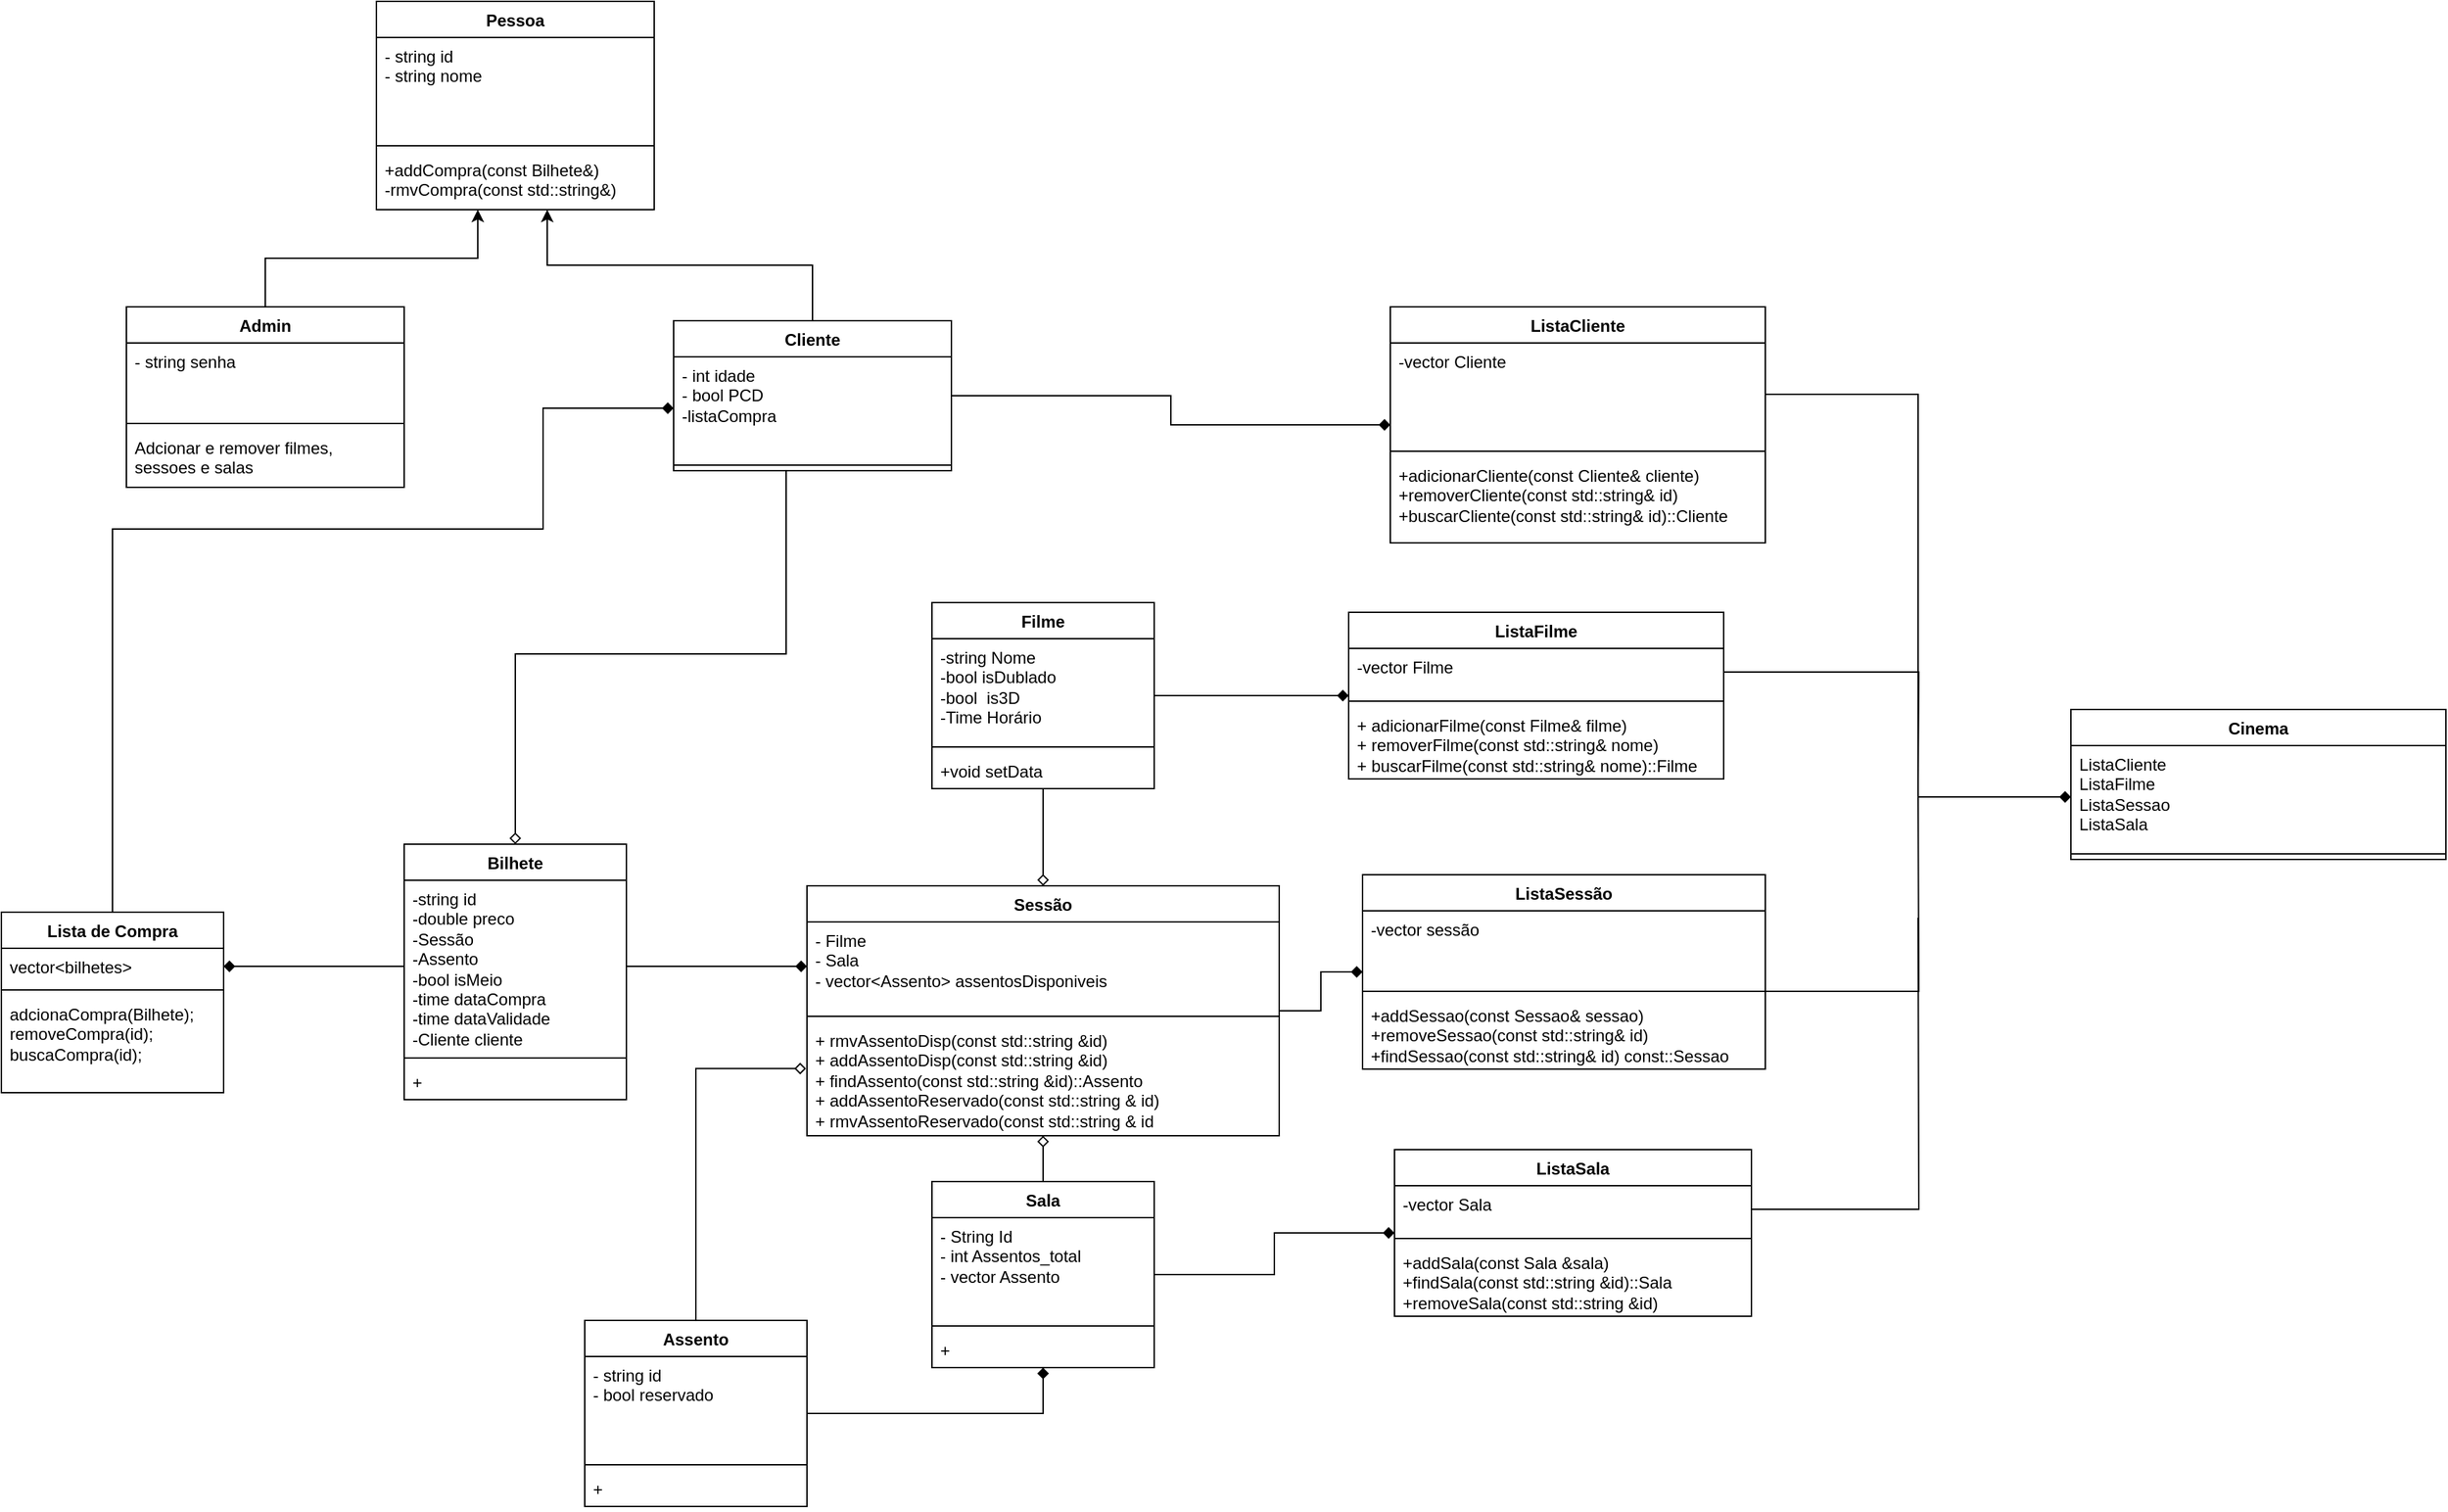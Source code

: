 <mxfile version="21.2.9" type="github">
  <diagram id="C5RBs43oDa-KdzZeNtuy" name="Page-1">
    <mxGraphModel dx="2265" dy="1929" grid="1" gridSize="10" guides="1" tooltips="1" connect="1" arrows="1" fold="1" page="1" pageScale="1" pageWidth="827" pageHeight="1169" math="0" shadow="0">
      <root>
        <mxCell id="WIyWlLk6GJQsqaUBKTNV-0" />
        <mxCell id="WIyWlLk6GJQsqaUBKTNV-1" parent="WIyWlLk6GJQsqaUBKTNV-0" />
        <mxCell id="PjCwP9OtTz2GmSXgC4Xh-1" style="edgeStyle=orthogonalEdgeStyle;rounded=0;orthogonalLoop=1;jettySize=auto;html=1;entryX=0.405;entryY=0.934;entryDx=0;entryDy=0;endArrow=none;endFill=0;startArrow=diamond;startFill=0;entryPerimeter=0;" parent="WIyWlLk6GJQsqaUBKTNV-1" source="yS6cddANVs2h5f-Jkvrk-9" target="yS6cddANVs2h5f-Jkvrk-15" edge="1">
          <mxGeometry relative="1" as="geometry">
            <Array as="points">
              <mxPoint x="100" y="120" />
              <mxPoint x="295" y="120" />
            </Array>
          </mxGeometry>
        </mxCell>
        <mxCell id="yS6cddANVs2h5f-Jkvrk-9" value="Bilhete" style="swimlane;fontStyle=1;align=center;verticalAlign=top;childLayout=stackLayout;horizontal=1;startSize=26;horizontalStack=0;resizeParent=1;resizeParentMax=0;resizeLast=0;collapsible=1;marginBottom=0;whiteSpace=wrap;html=1;" parent="WIyWlLk6GJQsqaUBKTNV-1" vertex="1">
          <mxGeometry x="20" y="257" width="160" height="184" as="geometry" />
        </mxCell>
        <mxCell id="yS6cddANVs2h5f-Jkvrk-10" value="-string id&lt;br&gt;-double preco&lt;br&gt;&lt;div&gt;-Sessão&lt;/div&gt;&lt;div&gt;-Assento&lt;br&gt;&lt;/div&gt;&lt;div&gt;-bool isMeio&lt;/div&gt;&lt;div&gt;-time dataCompra&lt;/div&gt;&lt;div&gt;-time dataValidade&lt;br&gt;&lt;/div&gt;&lt;div&gt;-Cliente cliente&lt;br&gt;&lt;/div&gt;" style="text;strokeColor=none;fillColor=none;align=left;verticalAlign=top;spacingLeft=4;spacingRight=4;overflow=hidden;rotatable=0;points=[[0,0.5],[1,0.5]];portConstraint=eastwest;whiteSpace=wrap;html=1;" parent="yS6cddANVs2h5f-Jkvrk-9" vertex="1">
          <mxGeometry y="26" width="160" height="124" as="geometry" />
        </mxCell>
        <mxCell id="yS6cddANVs2h5f-Jkvrk-11" value="" style="line;strokeWidth=1;fillColor=none;align=left;verticalAlign=middle;spacingTop=-1;spacingLeft=3;spacingRight=3;rotatable=0;labelPosition=right;points=[];portConstraint=eastwest;strokeColor=inherit;" parent="yS6cddANVs2h5f-Jkvrk-9" vertex="1">
          <mxGeometry y="150" width="160" height="8" as="geometry" />
        </mxCell>
        <mxCell id="yS6cddANVs2h5f-Jkvrk-12" value="+" style="text;strokeColor=none;fillColor=none;align=left;verticalAlign=top;spacingLeft=4;spacingRight=4;overflow=hidden;rotatable=0;points=[[0,0.5],[1,0.5]];portConstraint=eastwest;whiteSpace=wrap;html=1;" parent="yS6cddANVs2h5f-Jkvrk-9" vertex="1">
          <mxGeometry y="158" width="160" height="26" as="geometry" />
        </mxCell>
        <mxCell id="ZfpW1it_r-TIT_-yFjK1-10" style="edgeStyle=orthogonalEdgeStyle;rounded=0;orthogonalLoop=1;jettySize=auto;html=1;entryX=0.615;entryY=1;entryDx=0;entryDy=0;entryPerimeter=0;" edge="1" parent="WIyWlLk6GJQsqaUBKTNV-1" source="yS6cddANVs2h5f-Jkvrk-13" target="ZfpW1it_r-TIT_-yFjK1-4">
          <mxGeometry relative="1" as="geometry" />
        </mxCell>
        <mxCell id="yS6cddANVs2h5f-Jkvrk-13" value="Cliente" style="swimlane;fontStyle=1;align=center;verticalAlign=top;childLayout=stackLayout;horizontal=1;startSize=26;horizontalStack=0;resizeParent=1;resizeParentMax=0;resizeLast=0;collapsible=1;marginBottom=0;whiteSpace=wrap;html=1;" parent="WIyWlLk6GJQsqaUBKTNV-1" vertex="1">
          <mxGeometry x="214" y="-120" width="200" height="108" as="geometry" />
        </mxCell>
        <mxCell id="yS6cddANVs2h5f-Jkvrk-14" value="&lt;div&gt;- int idade&lt;/div&gt;&lt;div&gt;- bool PCD&lt;br&gt;&lt;/div&gt;&lt;div&gt;-listaCompra&lt;br&gt;&lt;/div&gt;" style="text;strokeColor=none;fillColor=none;align=left;verticalAlign=top;spacingLeft=4;spacingRight=4;overflow=hidden;rotatable=0;points=[[0,0.5],[1,0.5]];portConstraint=eastwest;whiteSpace=wrap;html=1;" parent="yS6cddANVs2h5f-Jkvrk-13" vertex="1">
          <mxGeometry y="26" width="200" height="74" as="geometry" />
        </mxCell>
        <mxCell id="yS6cddANVs2h5f-Jkvrk-15" value="" style="line;strokeWidth=1;fillColor=none;align=left;verticalAlign=middle;spacingTop=-1;spacingLeft=3;spacingRight=3;rotatable=0;labelPosition=right;points=[];portConstraint=eastwest;strokeColor=inherit;" parent="yS6cddANVs2h5f-Jkvrk-13" vertex="1">
          <mxGeometry y="100" width="200" height="8" as="geometry" />
        </mxCell>
        <mxCell id="PjCwP9OtTz2GmSXgC4Xh-6" style="edgeStyle=orthogonalEdgeStyle;rounded=0;orthogonalLoop=1;jettySize=auto;html=1;endArrow=diamond;endFill=0;" parent="WIyWlLk6GJQsqaUBKTNV-1" source="yS6cddANVs2h5f-Jkvrk-17" target="yS6cddANVs2h5f-Jkvrk-23" edge="1">
          <mxGeometry relative="1" as="geometry">
            <mxPoint x="560" y="270" as="targetPoint" />
          </mxGeometry>
        </mxCell>
        <mxCell id="yS6cddANVs2h5f-Jkvrk-17" value="Filme" style="swimlane;fontStyle=1;align=center;verticalAlign=top;childLayout=stackLayout;horizontal=1;startSize=26;horizontalStack=0;resizeParent=1;resizeParentMax=0;resizeLast=0;collapsible=1;marginBottom=0;whiteSpace=wrap;html=1;" parent="WIyWlLk6GJQsqaUBKTNV-1" vertex="1">
          <mxGeometry x="400" y="83" width="160" height="134" as="geometry" />
        </mxCell>
        <mxCell id="yS6cddANVs2h5f-Jkvrk-18" value="-string Nome&lt;br&gt;-bool isDublado&lt;br&gt;-bool&amp;nbsp; is3D&lt;br&gt;-Time Horário" style="text;strokeColor=none;fillColor=none;align=left;verticalAlign=top;spacingLeft=4;spacingRight=4;overflow=hidden;rotatable=0;points=[[0,0.5],[1,0.5]];portConstraint=eastwest;whiteSpace=wrap;html=1;" parent="yS6cddANVs2h5f-Jkvrk-17" vertex="1">
          <mxGeometry y="26" width="160" height="74" as="geometry" />
        </mxCell>
        <mxCell id="yS6cddANVs2h5f-Jkvrk-19" value="" style="line;strokeWidth=1;fillColor=none;align=left;verticalAlign=middle;spacingTop=-1;spacingLeft=3;spacingRight=3;rotatable=0;labelPosition=right;points=[];portConstraint=eastwest;strokeColor=inherit;" parent="yS6cddANVs2h5f-Jkvrk-17" vertex="1">
          <mxGeometry y="100" width="160" height="8" as="geometry" />
        </mxCell>
        <mxCell id="yS6cddANVs2h5f-Jkvrk-20" value="+void setData" style="text;strokeColor=none;fillColor=none;align=left;verticalAlign=top;spacingLeft=4;spacingRight=4;overflow=hidden;rotatable=0;points=[[0,0.5],[1,0.5]];portConstraint=eastwest;whiteSpace=wrap;html=1;" parent="yS6cddANVs2h5f-Jkvrk-17" vertex="1">
          <mxGeometry y="108" width="160" height="26" as="geometry" />
        </mxCell>
        <mxCell id="yS6cddANVs2h5f-Jkvrk-23" value="Sessão" style="swimlane;fontStyle=1;align=center;verticalAlign=top;childLayout=stackLayout;horizontal=1;startSize=26;horizontalStack=0;resizeParent=1;resizeParentMax=0;resizeLast=0;collapsible=1;marginBottom=0;whiteSpace=wrap;html=1;" parent="WIyWlLk6GJQsqaUBKTNV-1" vertex="1">
          <mxGeometry x="310" y="287" width="340" height="180" as="geometry" />
        </mxCell>
        <mxCell id="yS6cddANVs2h5f-Jkvrk-24" value="- Filme&lt;br&gt;- Sala&lt;br&gt;- vector&amp;lt;Assento&amp;gt; assentosDisponiveis" style="text;strokeColor=none;fillColor=none;align=left;verticalAlign=top;spacingLeft=4;spacingRight=4;overflow=hidden;rotatable=0;points=[[0,0.5],[1,0.5]];portConstraint=eastwest;whiteSpace=wrap;html=1;" parent="yS6cddANVs2h5f-Jkvrk-23" vertex="1">
          <mxGeometry y="26" width="340" height="64" as="geometry" />
        </mxCell>
        <mxCell id="yS6cddANVs2h5f-Jkvrk-25" value="" style="line;strokeWidth=1;fillColor=none;align=left;verticalAlign=middle;spacingTop=-1;spacingLeft=3;spacingRight=3;rotatable=0;labelPosition=right;points=[];portConstraint=eastwest;strokeColor=inherit;" parent="yS6cddANVs2h5f-Jkvrk-23" vertex="1">
          <mxGeometry y="90" width="340" height="8" as="geometry" />
        </mxCell>
        <mxCell id="yS6cddANVs2h5f-Jkvrk-26" value="+ rmvAssentoDisp(const std::string &amp;amp;id)&lt;div&gt;+ addAssentoDisp(const std::string &amp;amp;id)&lt;/div&gt;&lt;div&gt;+ findAssento(const std::string &amp;amp;id)::Assento&lt;/div&gt;&lt;div&gt;+ addAssentoReservado(const std::string &amp;amp; id)&lt;/div&gt;&lt;div&gt;+ rmvAssentoReservado(const std::string &amp;amp; id&lt;/div&gt;" style="text;strokeColor=none;fillColor=none;align=left;verticalAlign=top;spacingLeft=4;spacingRight=4;overflow=hidden;rotatable=0;points=[[0,0.5],[1,0.5]];portConstraint=eastwest;whiteSpace=wrap;html=1;" parent="yS6cddANVs2h5f-Jkvrk-23" vertex="1">
          <mxGeometry y="98" width="340" height="82" as="geometry" />
        </mxCell>
        <mxCell id="gPRzWrRu_efM5YnY7u7A-12" style="edgeStyle=orthogonalEdgeStyle;shape=connector;rounded=0;orthogonalLoop=1;jettySize=auto;html=1;entryX=0.5;entryY=1;entryDx=0;entryDy=0;labelBackgroundColor=default;strokeColor=default;fontFamily=Helvetica;fontSize=11;fontColor=default;endArrow=diamond;endFill=1;" parent="WIyWlLk6GJQsqaUBKTNV-1" source="yS6cddANVs2h5f-Jkvrk-30" target="gPRzWrRu_efM5YnY7u7A-0" edge="1">
          <mxGeometry relative="1" as="geometry" />
        </mxCell>
        <mxCell id="PjCwP9OtTz2GmSXgC4Xh-2" style="edgeStyle=orthogonalEdgeStyle;rounded=0;orthogonalLoop=1;jettySize=auto;html=1;entryX=-0.002;entryY=0.41;entryDx=0;entryDy=0;entryPerimeter=0;endArrow=diamond;endFill=0;" parent="WIyWlLk6GJQsqaUBKTNV-1" source="yS6cddANVs2h5f-Jkvrk-30" target="yS6cddANVs2h5f-Jkvrk-26" edge="1">
          <mxGeometry relative="1" as="geometry" />
        </mxCell>
        <mxCell id="yS6cddANVs2h5f-Jkvrk-30" value="Assento" style="swimlane;fontStyle=1;align=center;verticalAlign=top;childLayout=stackLayout;horizontal=1;startSize=26;horizontalStack=0;resizeParent=1;resizeParentMax=0;resizeLast=0;collapsible=1;marginBottom=0;whiteSpace=wrap;html=1;" parent="WIyWlLk6GJQsqaUBKTNV-1" vertex="1">
          <mxGeometry x="150" y="600" width="160" height="134" as="geometry" />
        </mxCell>
        <mxCell id="yS6cddANVs2h5f-Jkvrk-31" value="&lt;div&gt;- string id&lt;/div&gt;&lt;div&gt;- bool reservado&lt;br&gt;&lt;/div&gt;" style="text;strokeColor=none;fillColor=none;align=left;verticalAlign=top;spacingLeft=4;spacingRight=4;overflow=hidden;rotatable=0;points=[[0,0.5],[1,0.5]];portConstraint=eastwest;whiteSpace=wrap;html=1;" parent="yS6cddANVs2h5f-Jkvrk-30" vertex="1">
          <mxGeometry y="26" width="160" height="74" as="geometry" />
        </mxCell>
        <mxCell id="yS6cddANVs2h5f-Jkvrk-32" value="" style="line;strokeWidth=1;fillColor=none;align=left;verticalAlign=middle;spacingTop=-1;spacingLeft=3;spacingRight=3;rotatable=0;labelPosition=right;points=[];portConstraint=eastwest;strokeColor=inherit;" parent="yS6cddANVs2h5f-Jkvrk-30" vertex="1">
          <mxGeometry y="100" width="160" height="8" as="geometry" />
        </mxCell>
        <mxCell id="yS6cddANVs2h5f-Jkvrk-33" value="+" style="text;strokeColor=none;fillColor=none;align=left;verticalAlign=top;spacingLeft=4;spacingRight=4;overflow=hidden;rotatable=0;points=[[0,0.5],[1,0.5]];portConstraint=eastwest;whiteSpace=wrap;html=1;" parent="yS6cddANVs2h5f-Jkvrk-30" vertex="1">
          <mxGeometry y="108" width="160" height="26" as="geometry" />
        </mxCell>
        <mxCell id="F17DJGmiEt1r4jLCdQyZ-0" style="edgeStyle=orthogonalEdgeStyle;rounded=0;orthogonalLoop=1;jettySize=auto;html=1;entryX=0.5;entryY=1;entryDx=0;entryDy=0;endArrow=diamond;endFill=0;" parent="WIyWlLk6GJQsqaUBKTNV-1" source="gPRzWrRu_efM5YnY7u7A-0" target="yS6cddANVs2h5f-Jkvrk-23" edge="1">
          <mxGeometry relative="1" as="geometry" />
        </mxCell>
        <mxCell id="gPRzWrRu_efM5YnY7u7A-0" value="Sala" style="swimlane;fontStyle=1;align=center;verticalAlign=top;childLayout=stackLayout;horizontal=1;startSize=26;horizontalStack=0;resizeParent=1;resizeParentMax=0;resizeLast=0;collapsible=1;marginBottom=0;whiteSpace=wrap;html=1;" parent="WIyWlLk6GJQsqaUBKTNV-1" vertex="1">
          <mxGeometry x="400" y="500" width="160" height="134" as="geometry" />
        </mxCell>
        <mxCell id="gPRzWrRu_efM5YnY7u7A-1" value="&lt;div&gt;- String Id&lt;/div&gt;&lt;div&gt;- int Assentos_total&lt;/div&gt;&lt;div&gt;- vector Assento&lt;br&gt;&lt;/div&gt;" style="text;strokeColor=none;fillColor=none;align=left;verticalAlign=top;spacingLeft=4;spacingRight=4;overflow=hidden;rotatable=0;points=[[0,0.5],[1,0.5]];portConstraint=eastwest;whiteSpace=wrap;html=1;" parent="gPRzWrRu_efM5YnY7u7A-0" vertex="1">
          <mxGeometry y="26" width="160" height="74" as="geometry" />
        </mxCell>
        <mxCell id="gPRzWrRu_efM5YnY7u7A-2" value="" style="line;strokeWidth=1;fillColor=none;align=left;verticalAlign=middle;spacingTop=-1;spacingLeft=3;spacingRight=3;rotatable=0;labelPosition=right;points=[];portConstraint=eastwest;strokeColor=inherit;" parent="gPRzWrRu_efM5YnY7u7A-0" vertex="1">
          <mxGeometry y="100" width="160" height="8" as="geometry" />
        </mxCell>
        <mxCell id="gPRzWrRu_efM5YnY7u7A-3" value="+" style="text;strokeColor=none;fillColor=none;align=left;verticalAlign=top;spacingLeft=4;spacingRight=4;overflow=hidden;rotatable=0;points=[[0,0.5],[1,0.5]];portConstraint=eastwest;whiteSpace=wrap;html=1;" parent="gPRzWrRu_efM5YnY7u7A-0" vertex="1">
          <mxGeometry y="108" width="160" height="26" as="geometry" />
        </mxCell>
        <mxCell id="gPRzWrRu_efM5YnY7u7A-14" value="ListaCliente" style="swimlane;fontStyle=1;align=center;verticalAlign=top;childLayout=stackLayout;horizontal=1;startSize=26;horizontalStack=0;resizeParent=1;resizeParentMax=0;resizeLast=0;collapsible=1;marginBottom=0;whiteSpace=wrap;html=1;" parent="WIyWlLk6GJQsqaUBKTNV-1" vertex="1">
          <mxGeometry x="730" y="-130" width="270" height="170" as="geometry" />
        </mxCell>
        <mxCell id="gPRzWrRu_efM5YnY7u7A-15" value="-vector Cliente" style="text;strokeColor=none;fillColor=none;align=left;verticalAlign=top;spacingLeft=4;spacingRight=4;overflow=hidden;rotatable=0;points=[[0,0.5],[1,0.5]];portConstraint=eastwest;whiteSpace=wrap;html=1;" parent="gPRzWrRu_efM5YnY7u7A-14" vertex="1">
          <mxGeometry y="26" width="270" height="74" as="geometry" />
        </mxCell>
        <mxCell id="gPRzWrRu_efM5YnY7u7A-16" value="" style="line;strokeWidth=1;fillColor=none;align=left;verticalAlign=middle;spacingTop=-1;spacingLeft=3;spacingRight=3;rotatable=0;labelPosition=right;points=[];portConstraint=eastwest;strokeColor=inherit;" parent="gPRzWrRu_efM5YnY7u7A-14" vertex="1">
          <mxGeometry y="100" width="270" height="8" as="geometry" />
        </mxCell>
        <mxCell id="gPRzWrRu_efM5YnY7u7A-17" value="+adicionarCliente(const Cliente&amp;amp; cliente)&lt;br&gt;+removerCliente(const std::string&amp;amp; id)&lt;br&gt;+buscarCliente(const std::string&amp;amp; id)::Cliente" style="text;strokeColor=none;fillColor=none;align=left;verticalAlign=top;spacingLeft=4;spacingRight=4;overflow=hidden;rotatable=0;points=[[0,0.5],[1,0.5]];portConstraint=eastwest;whiteSpace=wrap;html=1;" parent="gPRzWrRu_efM5YnY7u7A-14" vertex="1">
          <mxGeometry y="108" width="270" height="62" as="geometry" />
        </mxCell>
        <mxCell id="gPRzWrRu_efM5YnY7u7A-20" value="ListaFilme" style="swimlane;fontStyle=1;align=center;verticalAlign=top;childLayout=stackLayout;horizontal=1;startSize=26;horizontalStack=0;resizeParent=1;resizeParentMax=0;resizeLast=0;collapsible=1;marginBottom=0;whiteSpace=wrap;html=1;" parent="WIyWlLk6GJQsqaUBKTNV-1" vertex="1">
          <mxGeometry x="700" y="90" width="270" height="120" as="geometry" />
        </mxCell>
        <mxCell id="ZfpW1it_r-TIT_-yFjK1-21" style="edgeStyle=orthogonalEdgeStyle;rounded=0;orthogonalLoop=1;jettySize=auto;html=1;endArrow=none;endFill=0;" edge="1" parent="gPRzWrRu_efM5YnY7u7A-20" source="gPRzWrRu_efM5YnY7u7A-21">
          <mxGeometry relative="1" as="geometry">
            <mxPoint x="410" y="120" as="targetPoint" />
          </mxGeometry>
        </mxCell>
        <mxCell id="gPRzWrRu_efM5YnY7u7A-21" value="-vector Filme" style="text;strokeColor=none;fillColor=none;align=left;verticalAlign=top;spacingLeft=4;spacingRight=4;overflow=hidden;rotatable=0;points=[[0,0.5],[1,0.5]];portConstraint=eastwest;whiteSpace=wrap;html=1;" parent="gPRzWrRu_efM5YnY7u7A-20" vertex="1">
          <mxGeometry y="26" width="270" height="34" as="geometry" />
        </mxCell>
        <mxCell id="gPRzWrRu_efM5YnY7u7A-22" value="" style="line;strokeWidth=1;fillColor=none;align=left;verticalAlign=middle;spacingTop=-1;spacingLeft=3;spacingRight=3;rotatable=0;labelPosition=right;points=[];portConstraint=eastwest;strokeColor=inherit;" parent="gPRzWrRu_efM5YnY7u7A-20" vertex="1">
          <mxGeometry y="60" width="270" height="8" as="geometry" />
        </mxCell>
        <mxCell id="gPRzWrRu_efM5YnY7u7A-23" value="+ adicionarFilme(const Filme&amp;amp; filme)&lt;div&gt;+ removerFilme(const std::string&amp;amp; nome)&lt;/div&gt;&lt;div&gt;+ buscarFilme(const std::string&amp;amp; nome)::Filme&lt;/div&gt;" style="text;strokeColor=none;fillColor=none;align=left;verticalAlign=top;spacingLeft=4;spacingRight=4;overflow=hidden;rotatable=0;points=[[0,0.5],[1,0.5]];portConstraint=eastwest;whiteSpace=wrap;html=1;" parent="gPRzWrRu_efM5YnY7u7A-20" vertex="1">
          <mxGeometry y="68" width="270" height="52" as="geometry" />
        </mxCell>
        <mxCell id="gPRzWrRu_efM5YnY7u7A-25" style="edgeStyle=orthogonalEdgeStyle;shape=connector;rounded=0;orthogonalLoop=1;jettySize=auto;html=1;labelBackgroundColor=default;strokeColor=default;fontFamily=Helvetica;fontSize=11;fontColor=default;endArrow=diamond;endFill=1;" parent="WIyWlLk6GJQsqaUBKTNV-1" source="yS6cddANVs2h5f-Jkvrk-17" target="gPRzWrRu_efM5YnY7u7A-20" edge="1">
          <mxGeometry relative="1" as="geometry" />
        </mxCell>
        <mxCell id="gPRzWrRu_efM5YnY7u7A-26" value="ListaSala" style="swimlane;fontStyle=1;align=center;verticalAlign=top;childLayout=stackLayout;horizontal=1;startSize=26;horizontalStack=0;resizeParent=1;resizeParentMax=0;resizeLast=0;collapsible=1;marginBottom=0;whiteSpace=wrap;html=1;" parent="WIyWlLk6GJQsqaUBKTNV-1" vertex="1">
          <mxGeometry x="733" y="477" width="257" height="120" as="geometry" />
        </mxCell>
        <mxCell id="ZfpW1it_r-TIT_-yFjK1-23" style="edgeStyle=orthogonalEdgeStyle;rounded=0;orthogonalLoop=1;jettySize=auto;html=1;endArrow=none;endFill=0;" edge="1" parent="gPRzWrRu_efM5YnY7u7A-26" source="gPRzWrRu_efM5YnY7u7A-27">
          <mxGeometry relative="1" as="geometry">
            <mxPoint x="377" y="-167" as="targetPoint" />
          </mxGeometry>
        </mxCell>
        <mxCell id="gPRzWrRu_efM5YnY7u7A-27" value="-vector Sala" style="text;strokeColor=none;fillColor=none;align=left;verticalAlign=top;spacingLeft=4;spacingRight=4;overflow=hidden;rotatable=0;points=[[0,0.5],[1,0.5]];portConstraint=eastwest;whiteSpace=wrap;html=1;" parent="gPRzWrRu_efM5YnY7u7A-26" vertex="1">
          <mxGeometry y="26" width="257" height="34" as="geometry" />
        </mxCell>
        <mxCell id="gPRzWrRu_efM5YnY7u7A-28" value="" style="line;strokeWidth=1;fillColor=none;align=left;verticalAlign=middle;spacingTop=-1;spacingLeft=3;spacingRight=3;rotatable=0;labelPosition=right;points=[];portConstraint=eastwest;strokeColor=inherit;" parent="gPRzWrRu_efM5YnY7u7A-26" vertex="1">
          <mxGeometry y="60" width="257" height="8" as="geometry" />
        </mxCell>
        <mxCell id="gPRzWrRu_efM5YnY7u7A-29" value="+addSala(const Sala &amp;amp;sala)&lt;br&gt;+findSala(const std::string &amp;amp;id)::Sala&lt;br&gt;+removeSala(const std::string &amp;amp;id)" style="text;strokeColor=none;fillColor=none;align=left;verticalAlign=top;spacingLeft=4;spacingRight=4;overflow=hidden;rotatable=0;points=[[0,0.5],[1,0.5]];portConstraint=eastwest;whiteSpace=wrap;html=1;" parent="gPRzWrRu_efM5YnY7u7A-26" vertex="1">
          <mxGeometry y="68" width="257" height="52" as="geometry" />
        </mxCell>
        <mxCell id="gPRzWrRu_efM5YnY7u7A-30" style="edgeStyle=orthogonalEdgeStyle;shape=connector;rounded=0;orthogonalLoop=1;jettySize=auto;html=1;labelBackgroundColor=default;strokeColor=default;fontFamily=Helvetica;fontSize=11;fontColor=default;endArrow=diamond;endFill=1;" parent="WIyWlLk6GJQsqaUBKTNV-1" source="gPRzWrRu_efM5YnY7u7A-0" target="gPRzWrRu_efM5YnY7u7A-26" edge="1">
          <mxGeometry relative="1" as="geometry" />
        </mxCell>
        <mxCell id="gPRzWrRu_efM5YnY7u7A-31" style="edgeStyle=orthogonalEdgeStyle;shape=connector;rounded=0;orthogonalLoop=1;jettySize=auto;html=1;labelBackgroundColor=default;strokeColor=default;fontFamily=Helvetica;fontSize=11;fontColor=default;endArrow=diamond;endFill=1;" parent="WIyWlLk6GJQsqaUBKTNV-1" source="yS6cddANVs2h5f-Jkvrk-13" target="gPRzWrRu_efM5YnY7u7A-14" edge="1">
          <mxGeometry relative="1" as="geometry" />
        </mxCell>
        <mxCell id="gPRzWrRu_efM5YnY7u7A-35" value="ListaSessão" style="swimlane;fontStyle=1;align=center;verticalAlign=top;childLayout=stackLayout;horizontal=1;startSize=26;horizontalStack=0;resizeParent=1;resizeParentMax=0;resizeLast=0;collapsible=1;marginBottom=0;whiteSpace=wrap;html=1;" parent="WIyWlLk6GJQsqaUBKTNV-1" vertex="1">
          <mxGeometry x="710" y="279" width="290" height="140" as="geometry" />
        </mxCell>
        <mxCell id="gPRzWrRu_efM5YnY7u7A-36" value="-vector sessão" style="text;strokeColor=none;fillColor=none;align=left;verticalAlign=top;spacingLeft=4;spacingRight=4;overflow=hidden;rotatable=0;points=[[0,0.5],[1,0.5]];portConstraint=eastwest;whiteSpace=wrap;html=1;" parent="gPRzWrRu_efM5YnY7u7A-35" vertex="1">
          <mxGeometry y="26" width="290" height="54" as="geometry" />
        </mxCell>
        <mxCell id="ZfpW1it_r-TIT_-yFjK1-22" style="edgeStyle=orthogonalEdgeStyle;rounded=0;orthogonalLoop=1;jettySize=auto;html=1;endArrow=none;endFill=0;" edge="1" parent="gPRzWrRu_efM5YnY7u7A-35" source="gPRzWrRu_efM5YnY7u7A-37">
          <mxGeometry relative="1" as="geometry">
            <mxPoint x="400" y="-59" as="targetPoint" />
          </mxGeometry>
        </mxCell>
        <mxCell id="gPRzWrRu_efM5YnY7u7A-37" value="" style="line;strokeWidth=1;fillColor=none;align=left;verticalAlign=middle;spacingTop=-1;spacingLeft=3;spacingRight=3;rotatable=0;labelPosition=right;points=[];portConstraint=eastwest;strokeColor=inherit;" parent="gPRzWrRu_efM5YnY7u7A-35" vertex="1">
          <mxGeometry y="80" width="290" height="8" as="geometry" />
        </mxCell>
        <mxCell id="gPRzWrRu_efM5YnY7u7A-38" value="+addSessao(const Sessao&amp;amp; sessao)&lt;br&gt;+removeSessao(const std::string&amp;amp; id)&lt;br&gt;+findSessao(const std::string&amp;amp; id) const::Sessao" style="text;strokeColor=none;fillColor=none;align=left;verticalAlign=top;spacingLeft=4;spacingRight=4;overflow=hidden;rotatable=0;points=[[0,0.5],[1,0.5]];portConstraint=eastwest;whiteSpace=wrap;html=1;" parent="gPRzWrRu_efM5YnY7u7A-35" vertex="1">
          <mxGeometry y="88" width="290" height="52" as="geometry" />
        </mxCell>
        <mxCell id="PjCwP9OtTz2GmSXgC4Xh-0" style="edgeStyle=orthogonalEdgeStyle;rounded=0;orthogonalLoop=1;jettySize=auto;html=1;endArrow=diamond;endFill=1;" parent="WIyWlLk6GJQsqaUBKTNV-1" source="yS6cddANVs2h5f-Jkvrk-10" target="yS6cddANVs2h5f-Jkvrk-24" edge="1">
          <mxGeometry relative="1" as="geometry">
            <Array as="points" />
          </mxGeometry>
        </mxCell>
        <mxCell id="PjCwP9OtTz2GmSXgC4Xh-9" style="edgeStyle=orthogonalEdgeStyle;rounded=0;orthogonalLoop=1;jettySize=auto;html=1;endArrow=diamond;endFill=1;" parent="WIyWlLk6GJQsqaUBKTNV-1" source="yS6cddANVs2h5f-Jkvrk-23" target="gPRzWrRu_efM5YnY7u7A-35" edge="1">
          <mxGeometry relative="1" as="geometry" />
        </mxCell>
        <mxCell id="ZfpW1it_r-TIT_-yFjK1-11" style="edgeStyle=orthogonalEdgeStyle;rounded=0;orthogonalLoop=1;jettySize=auto;html=1;endArrow=diamond;endFill=1;" edge="1" parent="WIyWlLk6GJQsqaUBKTNV-1" source="567aCqNC2CFZtuwWOt1q-0" target="yS6cddANVs2h5f-Jkvrk-14">
          <mxGeometry relative="1" as="geometry">
            <Array as="points">
              <mxPoint x="-190" y="30" />
              <mxPoint x="120" y="30" />
              <mxPoint x="120" y="-57" />
            </Array>
          </mxGeometry>
        </mxCell>
        <mxCell id="567aCqNC2CFZtuwWOt1q-0" value="Lista de Compra" style="swimlane;fontStyle=1;align=center;verticalAlign=top;childLayout=stackLayout;horizontal=1;startSize=26;horizontalStack=0;resizeParent=1;resizeParentMax=0;resizeLast=0;collapsible=1;marginBottom=0;whiteSpace=wrap;html=1;" parent="WIyWlLk6GJQsqaUBKTNV-1" vertex="1">
          <mxGeometry x="-270" y="306" width="160" height="130" as="geometry" />
        </mxCell>
        <mxCell id="567aCqNC2CFZtuwWOt1q-1" value="vector&amp;lt;bilhetes&amp;gt;" style="text;strokeColor=none;fillColor=none;align=left;verticalAlign=top;spacingLeft=4;spacingRight=4;overflow=hidden;rotatable=0;points=[[0,0.5],[1,0.5]];portConstraint=eastwest;whiteSpace=wrap;html=1;" parent="567aCqNC2CFZtuwWOt1q-0" vertex="1">
          <mxGeometry y="26" width="160" height="26" as="geometry" />
        </mxCell>
        <mxCell id="567aCqNC2CFZtuwWOt1q-2" value="" style="line;strokeWidth=1;fillColor=none;align=left;verticalAlign=middle;spacingTop=-1;spacingLeft=3;spacingRight=3;rotatable=0;labelPosition=right;points=[];portConstraint=eastwest;strokeColor=inherit;" parent="567aCqNC2CFZtuwWOt1q-0" vertex="1">
          <mxGeometry y="52" width="160" height="8" as="geometry" />
        </mxCell>
        <mxCell id="567aCqNC2CFZtuwWOt1q-3" value="&lt;div&gt;adcionaCompra(Bilhete);&lt;/div&gt;&lt;div&gt;removeCompra(id);&lt;/div&gt;&lt;div&gt;buscaCompra(id);&lt;br&gt;&lt;/div&gt;" style="text;strokeColor=none;fillColor=none;align=left;verticalAlign=top;spacingLeft=4;spacingRight=4;overflow=hidden;rotatable=0;points=[[0,0.5],[1,0.5]];portConstraint=eastwest;whiteSpace=wrap;html=1;" parent="567aCqNC2CFZtuwWOt1q-0" vertex="1">
          <mxGeometry y="60" width="160" height="70" as="geometry" />
        </mxCell>
        <mxCell id="ZfpW1it_r-TIT_-yFjK1-0" style="edgeStyle=orthogonalEdgeStyle;rounded=0;orthogonalLoop=1;jettySize=auto;html=1;exitX=0;exitY=0.5;exitDx=0;exitDy=0;endArrow=diamond;endFill=1;" edge="1" parent="WIyWlLk6GJQsqaUBKTNV-1" source="yS6cddANVs2h5f-Jkvrk-10" target="567aCqNC2CFZtuwWOt1q-1">
          <mxGeometry relative="1" as="geometry" />
        </mxCell>
        <mxCell id="ZfpW1it_r-TIT_-yFjK1-1" value="Pessoa" style="swimlane;fontStyle=1;align=center;verticalAlign=top;childLayout=stackLayout;horizontal=1;startSize=26;horizontalStack=0;resizeParent=1;resizeParentMax=0;resizeLast=0;collapsible=1;marginBottom=0;whiteSpace=wrap;html=1;" vertex="1" parent="WIyWlLk6GJQsqaUBKTNV-1">
          <mxGeometry y="-350" width="200" height="150" as="geometry" />
        </mxCell>
        <mxCell id="ZfpW1it_r-TIT_-yFjK1-2" value="&lt;div&gt;- string id&lt;/div&gt;&lt;div&gt;- string nome&lt;/div&gt;" style="text;strokeColor=none;fillColor=none;align=left;verticalAlign=top;spacingLeft=4;spacingRight=4;overflow=hidden;rotatable=0;points=[[0,0.5],[1,0.5]];portConstraint=eastwest;whiteSpace=wrap;html=1;" vertex="1" parent="ZfpW1it_r-TIT_-yFjK1-1">
          <mxGeometry y="26" width="200" height="74" as="geometry" />
        </mxCell>
        <mxCell id="ZfpW1it_r-TIT_-yFjK1-3" value="" style="line;strokeWidth=1;fillColor=none;align=left;verticalAlign=middle;spacingTop=-1;spacingLeft=3;spacingRight=3;rotatable=0;labelPosition=right;points=[];portConstraint=eastwest;strokeColor=inherit;" vertex="1" parent="ZfpW1it_r-TIT_-yFjK1-1">
          <mxGeometry y="100" width="200" height="8" as="geometry" />
        </mxCell>
        <mxCell id="ZfpW1it_r-TIT_-yFjK1-4" value="+addCompra(const Bilhete&amp;amp;)&lt;br&gt;-rmvCompra(const std::string&amp;amp;)" style="text;strokeColor=none;fillColor=none;align=left;verticalAlign=top;spacingLeft=4;spacingRight=4;overflow=hidden;rotatable=0;points=[[0,0.5],[1,0.5]];portConstraint=eastwest;whiteSpace=wrap;html=1;" vertex="1" parent="ZfpW1it_r-TIT_-yFjK1-1">
          <mxGeometry y="108" width="200" height="42" as="geometry" />
        </mxCell>
        <mxCell id="ZfpW1it_r-TIT_-yFjK1-9" style="edgeStyle=orthogonalEdgeStyle;rounded=0;orthogonalLoop=1;jettySize=auto;html=1;entryX=0.365;entryY=1;entryDx=0;entryDy=0;entryPerimeter=0;" edge="1" parent="WIyWlLk6GJQsqaUBKTNV-1" source="ZfpW1it_r-TIT_-yFjK1-5" target="ZfpW1it_r-TIT_-yFjK1-4">
          <mxGeometry relative="1" as="geometry" />
        </mxCell>
        <mxCell id="ZfpW1it_r-TIT_-yFjK1-5" value="Admin" style="swimlane;fontStyle=1;align=center;verticalAlign=top;childLayout=stackLayout;horizontal=1;startSize=26;horizontalStack=0;resizeParent=1;resizeParentMax=0;resizeLast=0;collapsible=1;marginBottom=0;whiteSpace=wrap;html=1;" vertex="1" parent="WIyWlLk6GJQsqaUBKTNV-1">
          <mxGeometry x="-180" y="-130" width="200" height="130" as="geometry" />
        </mxCell>
        <mxCell id="ZfpW1it_r-TIT_-yFjK1-6" value="- string senha" style="text;strokeColor=none;fillColor=none;align=left;verticalAlign=top;spacingLeft=4;spacingRight=4;overflow=hidden;rotatable=0;points=[[0,0.5],[1,0.5]];portConstraint=eastwest;whiteSpace=wrap;html=1;" vertex="1" parent="ZfpW1it_r-TIT_-yFjK1-5">
          <mxGeometry y="26" width="200" height="54" as="geometry" />
        </mxCell>
        <mxCell id="ZfpW1it_r-TIT_-yFjK1-7" value="" style="line;strokeWidth=1;fillColor=none;align=left;verticalAlign=middle;spacingTop=-1;spacingLeft=3;spacingRight=3;rotatable=0;labelPosition=right;points=[];portConstraint=eastwest;strokeColor=inherit;" vertex="1" parent="ZfpW1it_r-TIT_-yFjK1-5">
          <mxGeometry y="80" width="200" height="8" as="geometry" />
        </mxCell>
        <mxCell id="ZfpW1it_r-TIT_-yFjK1-8" value="Adcionar e remover filmes, sessoes e salas" style="text;strokeColor=none;fillColor=none;align=left;verticalAlign=top;spacingLeft=4;spacingRight=4;overflow=hidden;rotatable=0;points=[[0,0.5],[1,0.5]];portConstraint=eastwest;whiteSpace=wrap;html=1;" vertex="1" parent="ZfpW1it_r-TIT_-yFjK1-5">
          <mxGeometry y="88" width="200" height="42" as="geometry" />
        </mxCell>
        <mxCell id="ZfpW1it_r-TIT_-yFjK1-14" value="Cinema" style="swimlane;fontStyle=1;align=center;verticalAlign=top;childLayout=stackLayout;horizontal=1;startSize=26;horizontalStack=0;resizeParent=1;resizeParentMax=0;resizeLast=0;collapsible=1;marginBottom=0;whiteSpace=wrap;html=1;" vertex="1" parent="WIyWlLk6GJQsqaUBKTNV-1">
          <mxGeometry x="1220" y="160" width="270" height="108" as="geometry" />
        </mxCell>
        <mxCell id="ZfpW1it_r-TIT_-yFjK1-15" value="&lt;div&gt;ListaCliente&lt;/div&gt;&lt;div&gt;ListaFilme&lt;/div&gt;&lt;div&gt;ListaSessao&lt;/div&gt;&lt;div&gt;ListaSala&lt;br&gt;&lt;/div&gt;" style="text;strokeColor=none;fillColor=none;align=left;verticalAlign=top;spacingLeft=4;spacingRight=4;overflow=hidden;rotatable=0;points=[[0,0.5],[1,0.5]];portConstraint=eastwest;whiteSpace=wrap;html=1;" vertex="1" parent="ZfpW1it_r-TIT_-yFjK1-14">
          <mxGeometry y="26" width="270" height="74" as="geometry" />
        </mxCell>
        <mxCell id="ZfpW1it_r-TIT_-yFjK1-16" value="" style="line;strokeWidth=1;fillColor=none;align=left;verticalAlign=middle;spacingTop=-1;spacingLeft=3;spacingRight=3;rotatable=0;labelPosition=right;points=[];portConstraint=eastwest;strokeColor=inherit;" vertex="1" parent="ZfpW1it_r-TIT_-yFjK1-14">
          <mxGeometry y="100" width="270" height="8" as="geometry" />
        </mxCell>
        <mxCell id="ZfpW1it_r-TIT_-yFjK1-19" style="edgeStyle=orthogonalEdgeStyle;rounded=0;orthogonalLoop=1;jettySize=auto;html=1;startArrow=diamond;startFill=1;endArrow=none;endFill=0;" edge="1" parent="WIyWlLk6GJQsqaUBKTNV-1" source="ZfpW1it_r-TIT_-yFjK1-15" target="gPRzWrRu_efM5YnY7u7A-15">
          <mxGeometry relative="1" as="geometry" />
        </mxCell>
      </root>
    </mxGraphModel>
  </diagram>
</mxfile>
